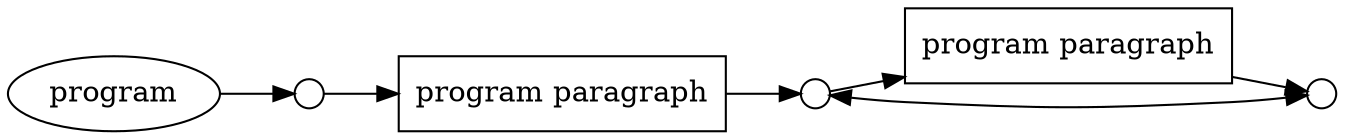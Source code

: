 digraph CMLGrammar {
	rankdir=LR;
	
	node [label="\N" shape=box];
	graph [bb="0,0,80,112"];

	subgraph programRule
	{
		n0 [label="program" shape=ellipse];
		n1 [label="" shape=circle height="0.2"];
		n0 -> n1;
		n2 [label="program paragraph"];
		n1 -> n2;
		n2 -> n3;
		n3 [label="" shape=circle height="0.2"]
		n4 [label="program paragraph"];
		n3 -> n4;
		n5 [label="" shape=circle height="0.2"]
		n4 -> n5;
		n3 -> n5 [dir=both] ;
	}

}

